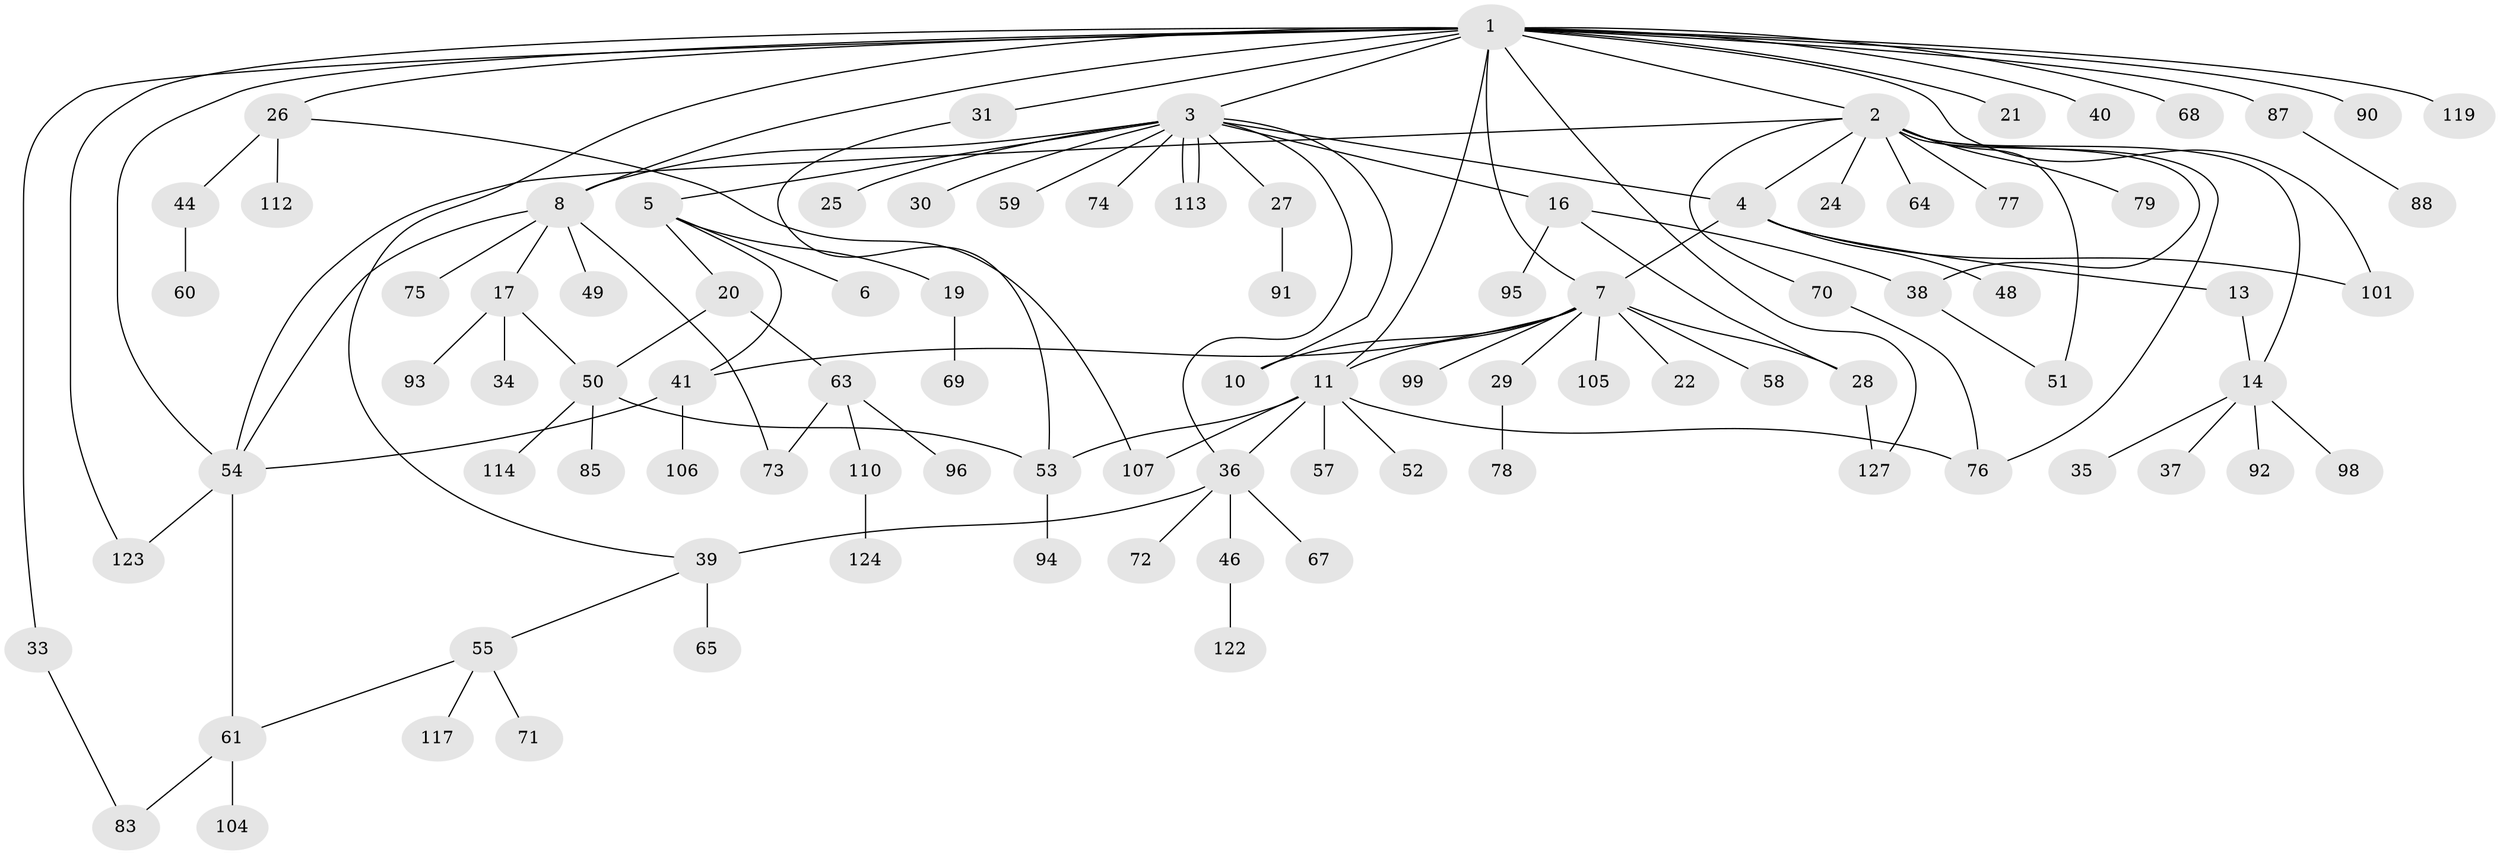 // Generated by graph-tools (version 1.1) at 2025/51/02/27/25 19:51:54]
// undirected, 94 vertices, 121 edges
graph export_dot {
graph [start="1"]
  node [color=gray90,style=filled];
  1 [super="+15"];
  2 [super="+23"];
  3 [super="+9"];
  4 [super="+109"];
  5 [super="+86"];
  6;
  7 [super="+12"];
  8 [super="+121"];
  10;
  11 [super="+43"];
  13 [super="+66"];
  14 [super="+18"];
  16 [super="+47"];
  17 [super="+32"];
  19;
  20 [super="+103"];
  21;
  22;
  24;
  25;
  26;
  27;
  28 [super="+97"];
  29 [super="+56"];
  30;
  31;
  33;
  34;
  35;
  36 [super="+42"];
  37 [super="+62"];
  38;
  39 [super="+118"];
  40;
  41 [super="+115"];
  44 [super="+45"];
  46 [super="+102"];
  48;
  49;
  50 [super="+80"];
  51;
  52;
  53 [super="+116"];
  54 [super="+108"];
  55 [super="+125"];
  57;
  58 [super="+82"];
  59;
  60 [super="+89"];
  61 [super="+84"];
  63 [super="+120"];
  64;
  65;
  67;
  68;
  69;
  70 [super="+81"];
  71;
  72;
  73 [super="+111"];
  74;
  75;
  76 [super="+100"];
  77;
  78;
  79;
  83 [super="+126"];
  85;
  87;
  88;
  90;
  91;
  92;
  93;
  94;
  95;
  96;
  98;
  99;
  101;
  104;
  105;
  106;
  107;
  110;
  112;
  113;
  114;
  117;
  119;
  122;
  123;
  124;
  127;
  1 -- 2;
  1 -- 3;
  1 -- 7;
  1 -- 11;
  1 -- 21;
  1 -- 26;
  1 -- 31;
  1 -- 54;
  1 -- 87;
  1 -- 90;
  1 -- 101;
  1 -- 33;
  1 -- 68;
  1 -- 39;
  1 -- 8;
  1 -- 40;
  1 -- 119;
  1 -- 123;
  1 -- 127;
  2 -- 24;
  2 -- 38;
  2 -- 51;
  2 -- 54;
  2 -- 64;
  2 -- 70;
  2 -- 77;
  2 -- 79;
  2 -- 76;
  2 -- 4;
  2 -- 14;
  3 -- 4;
  3 -- 5;
  3 -- 8;
  3 -- 10;
  3 -- 16;
  3 -- 25;
  3 -- 27;
  3 -- 30;
  3 -- 59;
  3 -- 74;
  3 -- 113;
  3 -- 113;
  3 -- 36;
  4 -- 7;
  4 -- 13;
  4 -- 48;
  4 -- 101;
  5 -- 6;
  5 -- 19;
  5 -- 20;
  5 -- 41;
  7 -- 10;
  7 -- 11;
  7 -- 22;
  7 -- 29;
  7 -- 41;
  7 -- 58;
  7 -- 99;
  7 -- 105;
  7 -- 28;
  8 -- 17;
  8 -- 49;
  8 -- 54;
  8 -- 73;
  8 -- 75;
  11 -- 57;
  11 -- 36 [weight=2];
  11 -- 52;
  11 -- 53;
  11 -- 107;
  11 -- 76;
  13 -- 14;
  14 -- 35;
  14 -- 37;
  14 -- 98;
  14 -- 92;
  16 -- 28;
  16 -- 38;
  16 -- 95;
  17 -- 34;
  17 -- 50;
  17 -- 93;
  19 -- 69;
  20 -- 63;
  20 -- 50;
  26 -- 44;
  26 -- 107;
  26 -- 112;
  27 -- 91;
  28 -- 127;
  29 -- 78;
  31 -- 53;
  33 -- 83;
  36 -- 39 [weight=2];
  36 -- 46;
  36 -- 72;
  36 -- 67;
  38 -- 51;
  39 -- 55;
  39 -- 65;
  41 -- 54;
  41 -- 106;
  44 -- 60;
  46 -- 122;
  50 -- 53;
  50 -- 85;
  50 -- 114;
  53 -- 94;
  54 -- 61;
  54 -- 123;
  55 -- 71;
  55 -- 117;
  55 -- 61;
  61 -- 104;
  61 -- 83;
  63 -- 73;
  63 -- 96;
  63 -- 110;
  70 -- 76;
  87 -- 88;
  110 -- 124;
}

